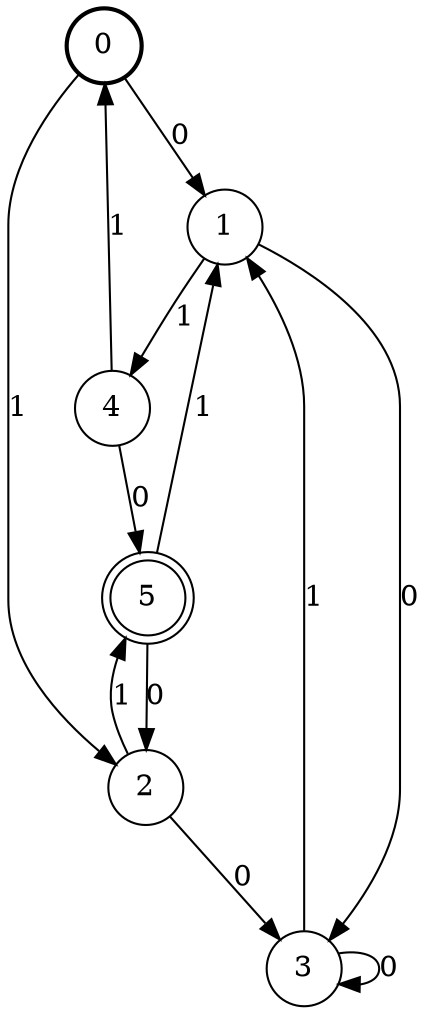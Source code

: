digraph Automat {
    node [shape = circle];
    0 [style = "bold"];
    0 -> 1 [label = "0"];
    0 -> 2 [label = "1"];
    1 -> 3 [label = "0"];
    1 -> 4 [label = "1"];
    2 -> 3 [label = "0"];
    2 -> 5 [label = "1"];
    3 -> 3 [label = "0"];
    3 -> 1 [label = "1"];
    4 -> 5 [label = "0"];
    4 -> 0 [label = "1"];
    5 [peripheries=2]
    5 -> 2 [label = "0"];
    5 -> 1 [label = "1"];
}
